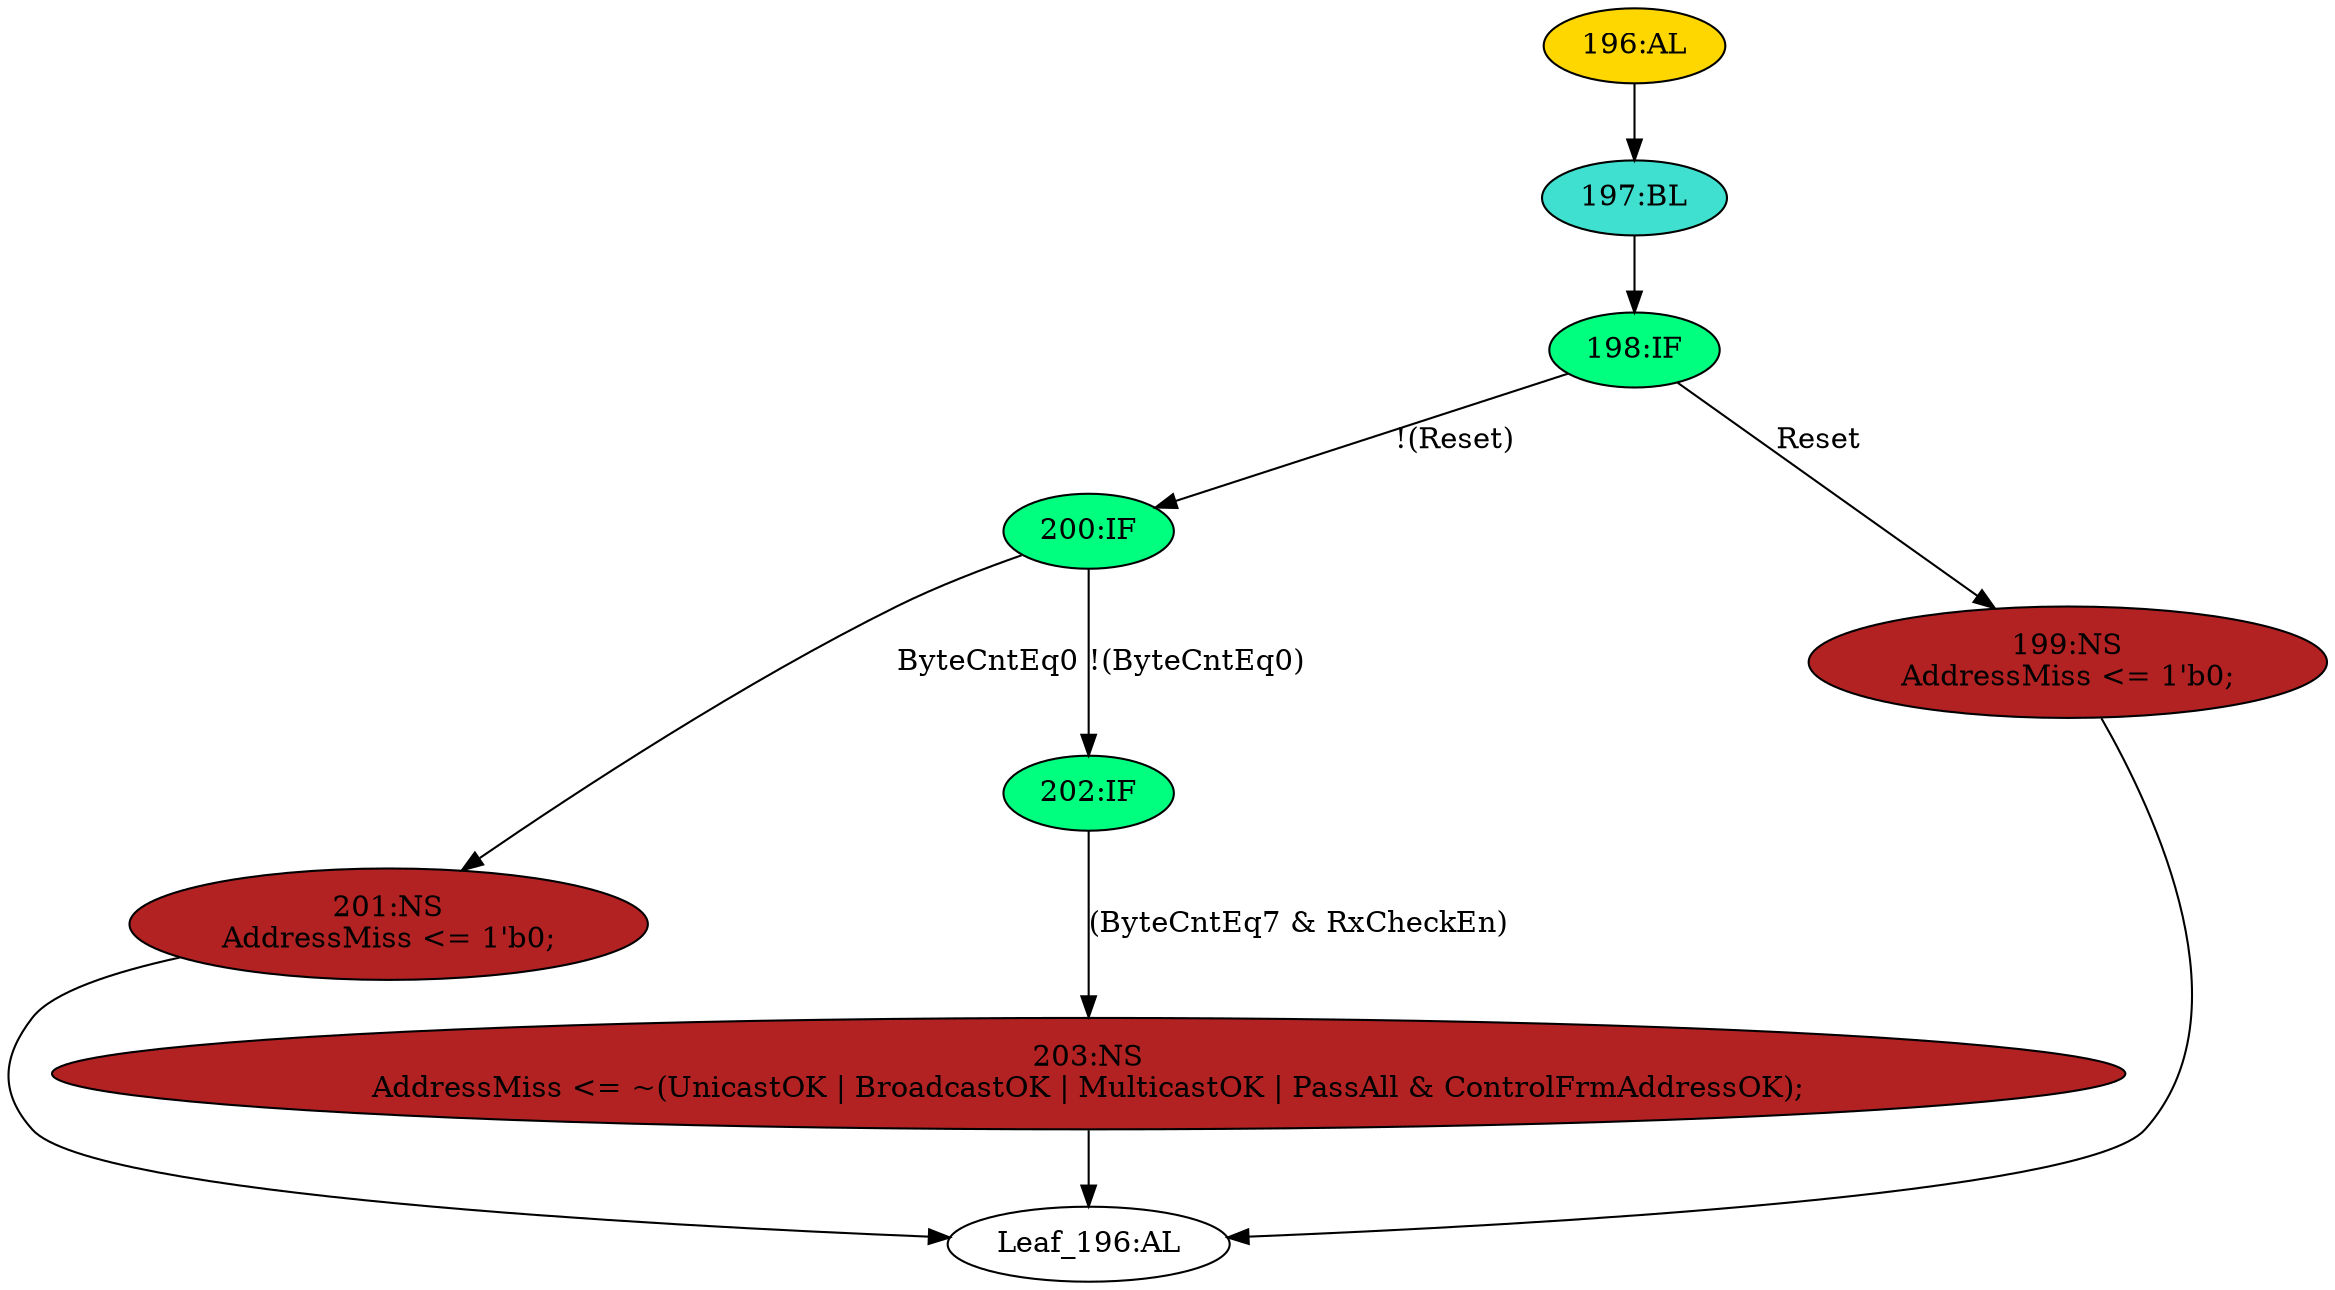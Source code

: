 strict digraph "" {
	node [label="\N"];
	"197:BL"	 [ast="<pyverilog.vparser.ast.Block object at 0x7f2c21be92d0>",
		fillcolor=turquoise,
		label="197:BL",
		statements="[]",
		style=filled,
		typ=Block];
	"198:IF"	 [ast="<pyverilog.vparser.ast.IfStatement object at 0x7f2c21be91d0>",
		fillcolor=springgreen,
		label="198:IF",
		statements="[]",
		style=filled,
		typ=IfStatement];
	"197:BL" -> "198:IF"	 [cond="[]",
		lineno=None];
	"201:NS"	 [ast="<pyverilog.vparser.ast.NonblockingSubstitution object at 0x7f2c21bc4350>",
		fillcolor=firebrick,
		label="201:NS
AddressMiss <= 1'b0;",
		statements="[<pyverilog.vparser.ast.NonblockingSubstitution object at 0x7f2c21bc4350>]",
		style=filled,
		typ=NonblockingSubstitution];
	"Leaf_196:AL"	 [def_var="['AddressMiss']",
		label="Leaf_196:AL"];
	"201:NS" -> "Leaf_196:AL"	 [cond="[]",
		lineno=None];
	"200:IF"	 [ast="<pyverilog.vparser.ast.IfStatement object at 0x7f2c21be9350>",
		fillcolor=springgreen,
		label="200:IF",
		statements="[]",
		style=filled,
		typ=IfStatement];
	"198:IF" -> "200:IF"	 [cond="['Reset']",
		label="!(Reset)",
		lineno=198];
	"199:NS"	 [ast="<pyverilog.vparser.ast.NonblockingSubstitution object at 0x7f2c21bc44d0>",
		fillcolor=firebrick,
		label="199:NS
AddressMiss <= 1'b0;",
		statements="[<pyverilog.vparser.ast.NonblockingSubstitution object at 0x7f2c21bc44d0>]",
		style=filled,
		typ=NonblockingSubstitution];
	"198:IF" -> "199:NS"	 [cond="['Reset']",
		label=Reset,
		lineno=198];
	"202:IF"	 [ast="<pyverilog.vparser.ast.IfStatement object at 0x7f2c21be9790>",
		fillcolor=springgreen,
		label="202:IF",
		statements="[]",
		style=filled,
		typ=IfStatement];
	"203:NS"	 [ast="<pyverilog.vparser.ast.NonblockingSubstitution object at 0x7f2c21be9e50>",
		fillcolor=firebrick,
		label="203:NS
AddressMiss <= ~(UnicastOK | BroadcastOK | MulticastOK | PassAll & ControlFrmAddressOK);",
		statements="[<pyverilog.vparser.ast.NonblockingSubstitution object at 0x7f2c21be9e50>]",
		style=filled,
		typ=NonblockingSubstitution];
	"202:IF" -> "203:NS"	 [cond="['ByteCntEq7', 'RxCheckEn']",
		label="(ByteCntEq7 & RxCheckEn)",
		lineno=202];
	"200:IF" -> "201:NS"	 [cond="['ByteCntEq0']",
		label=ByteCntEq0,
		lineno=200];
	"200:IF" -> "202:IF"	 [cond="['ByteCntEq0']",
		label="!(ByteCntEq0)",
		lineno=200];
	"203:NS" -> "Leaf_196:AL"	 [cond="[]",
		lineno=None];
	"199:NS" -> "Leaf_196:AL"	 [cond="[]",
		lineno=None];
	"196:AL"	 [ast="<pyverilog.vparser.ast.Always object at 0x7f2c21bc4690>",
		clk_sens=True,
		fillcolor=gold,
		label="196:AL",
		sens="['MRxClk', 'Reset']",
		statements="[]",
		style=filled,
		typ=Always,
		use_var="['Reset', 'MulticastOK', 'PassAll', 'ControlFrmAddressOK', 'RxCheckEn', 'BroadcastOK', 'ByteCntEq7', 'UnicastOK', 'ByteCntEq0']"];
	"196:AL" -> "197:BL"	 [cond="[]",
		lineno=None];
}
